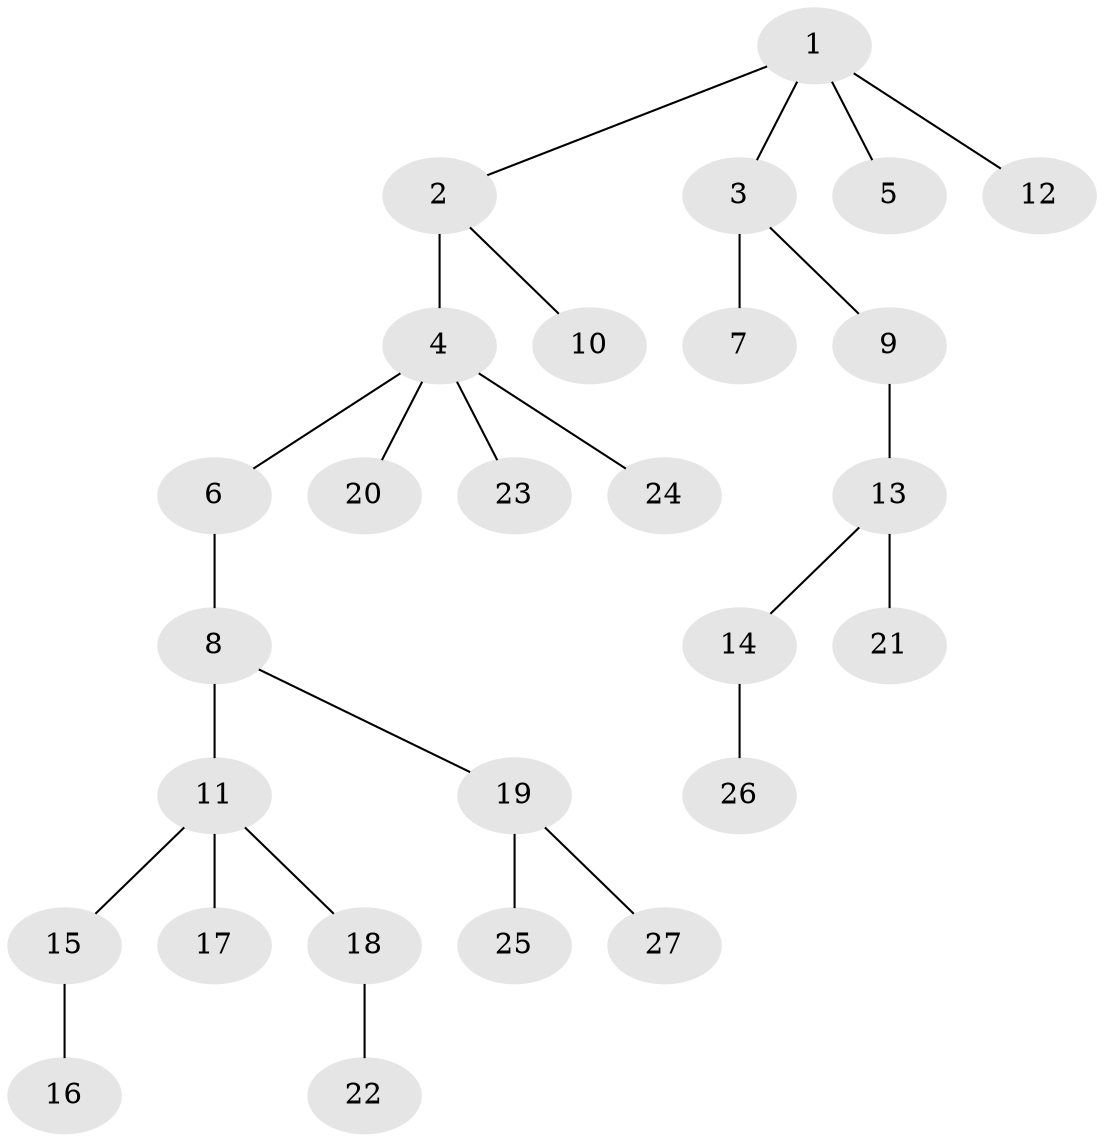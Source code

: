 // original degree distribution, {5: 0.03773584905660377, 7: 0.018867924528301886, 3: 0.1320754716981132, 4: 0.05660377358490566, 2: 0.2641509433962264, 1: 0.49056603773584906}
// Generated by graph-tools (version 1.1) at 2025/36/03/09/25 02:36:38]
// undirected, 27 vertices, 26 edges
graph export_dot {
graph [start="1"]
  node [color=gray90,style=filled];
  1;
  2;
  3;
  4;
  5;
  6;
  7;
  8;
  9;
  10;
  11;
  12;
  13;
  14;
  15;
  16;
  17;
  18;
  19;
  20;
  21;
  22;
  23;
  24;
  25;
  26;
  27;
  1 -- 2 [weight=1.0];
  1 -- 3 [weight=1.0];
  1 -- 5 [weight=1.0];
  1 -- 12 [weight=1.0];
  2 -- 4 [weight=4.0];
  2 -- 10 [weight=1.0];
  3 -- 7 [weight=1.0];
  3 -- 9 [weight=1.0];
  4 -- 6 [weight=1.0];
  4 -- 20 [weight=1.0];
  4 -- 23 [weight=1.0];
  4 -- 24 [weight=1.0];
  6 -- 8 [weight=1.0];
  8 -- 11 [weight=1.0];
  8 -- 19 [weight=1.0];
  9 -- 13 [weight=1.0];
  11 -- 15 [weight=1.0];
  11 -- 17 [weight=1.0];
  11 -- 18 [weight=1.0];
  13 -- 14 [weight=1.0];
  13 -- 21 [weight=2.0];
  14 -- 26 [weight=1.0];
  15 -- 16 [weight=2.0];
  18 -- 22 [weight=1.0];
  19 -- 25 [weight=1.0];
  19 -- 27 [weight=1.0];
}
